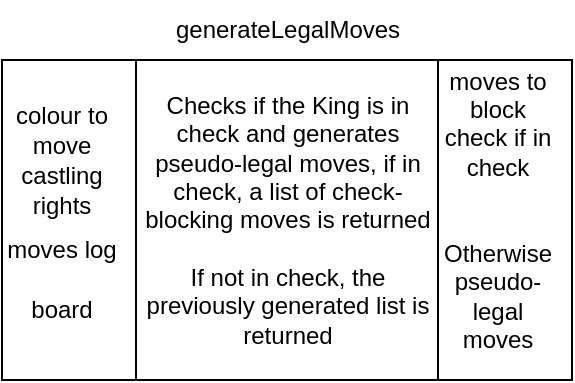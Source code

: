 <mxfile version="24.7.7">
  <diagram name="Page-1" id="89i3vRM-HGb4R6QdsNe3">
    <mxGraphModel dx="1434" dy="776" grid="1" gridSize="10" guides="1" tooltips="1" connect="1" arrows="1" fold="1" page="1" pageScale="1" pageWidth="850" pageHeight="1100" math="0" shadow="0">
      <root>
        <mxCell id="0" />
        <mxCell id="1" parent="0" />
        <mxCell id="XDLrUFYaFEmXSxQsjXr6-1" value="" style="shape=process;whiteSpace=wrap;html=1;backgroundOutline=1;size=0.235;" vertex="1" parent="1">
          <mxGeometry x="283" y="280" width="285" height="160" as="geometry" />
        </mxCell>
        <mxCell id="XDLrUFYaFEmXSxQsjXr6-2" value="generateLegalMoves" style="text;html=1;align=center;verticalAlign=middle;whiteSpace=wrap;rounded=0;" vertex="1" parent="1">
          <mxGeometry x="395.5" y="250" width="60" height="30" as="geometry" />
        </mxCell>
        <mxCell id="XDLrUFYaFEmXSxQsjXr6-3" value="colour to move" style="text;html=1;align=center;verticalAlign=middle;whiteSpace=wrap;rounded=0;" vertex="1" parent="1">
          <mxGeometry x="283" y="300" width="60" height="30" as="geometry" />
        </mxCell>
        <mxCell id="XDLrUFYaFEmXSxQsjXr6-4" value="castling rights&lt;span style=&quot;color: rgba(0, 0, 0, 0); font-family: monospace; font-size: 0px; text-align: start; text-wrap: nowrap;&quot;&gt;%3CmxGraphModel%3E%3Croot%3E%3CmxCell%20id%3D%220%22%2F%3E%3CmxCell%20id%3D%221%22%20parent%3D%220%22%2F%3E%3CmxCell%20id%3D%222%22%20value%3D%22colour%20to%20move%22%20style%3D%22text%3Bhtml%3D1%3Balign%3Dcenter%3BverticalAlign%3Dmiddle%3BwhiteSpace%3Dwrap%3Brounded%3D0%3B%22%20vertex%3D%221%22%20parent%3D%221%22%3E%3CmxGeometry%20x%3D%22283%22%20y%3D%22300%22%20width%3D%2260%22%20height%3D%2230%22%20as%3D%22geometry%22%2F%3E%3C%2FmxCell%3E%3C%2Froot%3E%3C%2FmxGraphModel%3E&lt;/span&gt;&lt;span style=&quot;color: rgba(0, 0, 0, 0); font-family: monospace; font-size: 0px; text-align: start; text-wrap: nowrap;&quot;&gt;%3CmxGraphModel%3E%3Croot%3E%3CmxCell%20id%3D%220%22%2F%3E%3CmxCell%20id%3D%221%22%20parent%3D%220%22%2F%3E%3CmxCell%20id%3D%222%22%20value%3D%22colour%20to%20move%22%20style%3D%22text%3Bhtml%3D1%3Balign%3Dcenter%3BverticalAlign%3Dmiddle%3BwhiteSpace%3Dwrap%3Brounded%3D0%3B%22%20vertex%3D%221%22%20parent%3D%221%22%3E%3CmxGeometry%20x%3D%22283%22%20y%3D%22300%22%20width%3D%2260%22%20height%3D%2230%22%20as%3D%22geometry%22%2F%3E%3C%2FmxCell%3E%3C%2Froot%3E%3C%2FmxGraphModel%3E&lt;/span&gt;" style="text;html=1;align=center;verticalAlign=middle;whiteSpace=wrap;rounded=0;" vertex="1" parent="1">
          <mxGeometry x="283" y="330" width="60" height="30" as="geometry" />
        </mxCell>
        <mxCell id="XDLrUFYaFEmXSxQsjXr6-5" value="moves log" style="text;html=1;align=center;verticalAlign=middle;whiteSpace=wrap;rounded=0;" vertex="1" parent="1">
          <mxGeometry x="283" y="360" width="60" height="30" as="geometry" />
        </mxCell>
        <mxCell id="XDLrUFYaFEmXSxQsjXr6-6" value="board" style="text;html=1;align=center;verticalAlign=middle;whiteSpace=wrap;rounded=0;" vertex="1" parent="1">
          <mxGeometry x="283" y="390" width="60" height="30" as="geometry" />
        </mxCell>
        <mxCell id="XDLrUFYaFEmXSxQsjXr6-7" value="Checks if the King is in check and generates pseudo-legal moves, if in check, a list of check-blocking moves is returned&lt;div&gt;&lt;br&gt;&lt;/div&gt;&lt;div&gt;If not in check, the previously generated list is returned&lt;/div&gt;" style="text;html=1;align=center;verticalAlign=middle;whiteSpace=wrap;rounded=0;" vertex="1" parent="1">
          <mxGeometry x="350.5" y="317.5" width="150" height="85" as="geometry" />
        </mxCell>
        <mxCell id="XDLrUFYaFEmXSxQsjXr6-8" value="moves to block check if in check&lt;div&gt;&lt;br&gt;&lt;/div&gt;&lt;div&gt;&lt;br&gt;&lt;/div&gt;&lt;div&gt;Otherwise pseudo-legal moves&lt;/div&gt;" style="text;html=1;align=center;verticalAlign=middle;whiteSpace=wrap;rounded=0;" vertex="1" parent="1">
          <mxGeometry x="500.5" y="340" width="60" height="30" as="geometry" />
        </mxCell>
      </root>
    </mxGraphModel>
  </diagram>
</mxfile>
